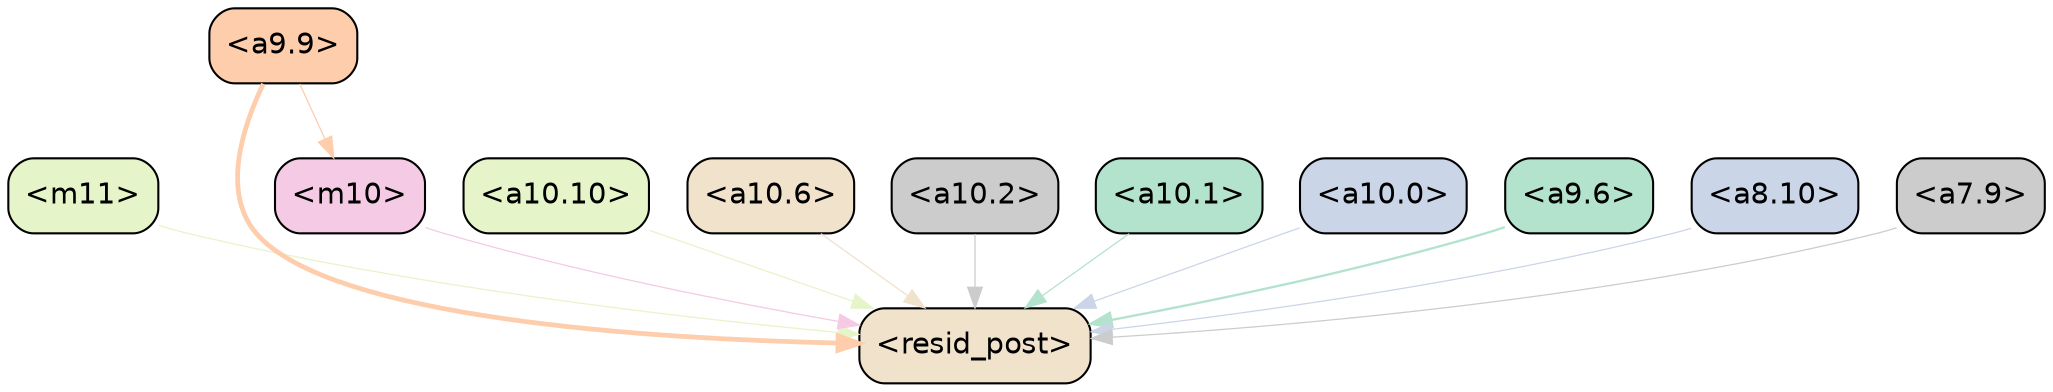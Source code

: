 strict digraph "" {
	graph [bgcolor=transparent,
		layout=dot,
		overlap=false,
		splines=true
	];
	"<m11>"	[color=black,
		fillcolor="#e6f5c9",
		fontname=Helvetica,
		shape=box,
		style="filled, rounded"];
	"<resid_post>"	[color=black,
		fillcolor="#f1e2cc",
		fontname=Helvetica,
		shape=box,
		style="filled, rounded"];
	"<m11>" -> "<resid_post>"	[color="#e6f5c9",
		penwidth=0.6];
	"<m10>"	[color=black,
		fillcolor="#f4cae4",
		fontname=Helvetica,
		shape=box,
		style="filled, rounded"];
	"<m10>" -> "<resid_post>"	[color="#f4cae4",
		penwidth=0.6];
	"<a10.10>"	[color=black,
		fillcolor="#e6f5c9",
		fontname=Helvetica,
		shape=box,
		style="filled, rounded"];
	"<a10.10>" -> "<resid_post>"	[color="#e6f5c9",
		penwidth=0.6];
	"<a10.6>"	[color=black,
		fillcolor="#f1e2cc",
		fontname=Helvetica,
		shape=box,
		style="filled, rounded"];
	"<a10.6>" -> "<resid_post>"	[color="#f1e2cc",
		penwidth=0.6];
	"<a10.2>"	[color=black,
		fillcolor="#cccccc",
		fontname=Helvetica,
		shape=box,
		style="filled, rounded"];
	"<a10.2>" -> "<resid_post>"	[color="#cccccc",
		penwidth=0.6];
	"<a10.1>"	[color=black,
		fillcolor="#b3e2cd",
		fontname=Helvetica,
		shape=box,
		style="filled, rounded"];
	"<a10.1>" -> "<resid_post>"	[color="#b3e2cd",
		penwidth=0.6];
	"<a10.0>"	[color=black,
		fillcolor="#cbd5e8",
		fontname=Helvetica,
		shape=box,
		style="filled, rounded"];
	"<a10.0>" -> "<resid_post>"	[color="#cbd5e8",
		penwidth=0.6];
	"<a9.9>"	[color=black,
		fillcolor="#fdcdac",
		fontname=Helvetica,
		shape=box,
		style="filled, rounded"];
	"<a9.9>" -> "<resid_post>"	[color="#fdcdac",
		penwidth=2.280607223510742];
	"<a9.9>" -> "<m10>"	[color="#fdcdac",
		penwidth=0.6];
	"<a9.6>"	[color=black,
		fillcolor="#b3e2cd",
		fontname=Helvetica,
		shape=box,
		style="filled, rounded"];
	"<a9.6>" -> "<resid_post>"	[color="#b3e2cd",
		penwidth=1.1054627895355225];
	"<a8.10>"	[color=black,
		fillcolor="#cbd5e8",
		fontname=Helvetica,
		shape=box,
		style="filled, rounded"];
	"<a8.10>" -> "<resid_post>"	[color="#cbd5e8",
		penwidth=0.6];
	"<a7.9>"	[color=black,
		fillcolor="#cccccc",
		fontname=Helvetica,
		shape=box,
		style="filled, rounded"];
	"<a7.9>" -> "<resid_post>"	[color="#cccccc",
		penwidth=0.6];
}
